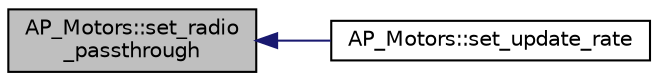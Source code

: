 digraph "AP_Motors::set_radio_passthrough"
{
 // INTERACTIVE_SVG=YES
  edge [fontname="Helvetica",fontsize="10",labelfontname="Helvetica",labelfontsize="10"];
  node [fontname="Helvetica",fontsize="10",shape=record];
  rankdir="LR";
  Node1 [label="AP_Motors::set_radio\l_passthrough",height=0.2,width=0.4,color="black", fillcolor="grey75", style="filled", fontcolor="black"];
  Node1 -> Node2 [dir="back",color="midnightblue",fontsize="10",style="solid",fontname="Helvetica"];
  Node2 [label="AP_Motors::set_update_rate",height=0.2,width=0.4,color="black", fillcolor="white", style="filled",URL="$classAP__Motors.html#abfb9df67b34a07be13a9738a490d5d25"];
}

